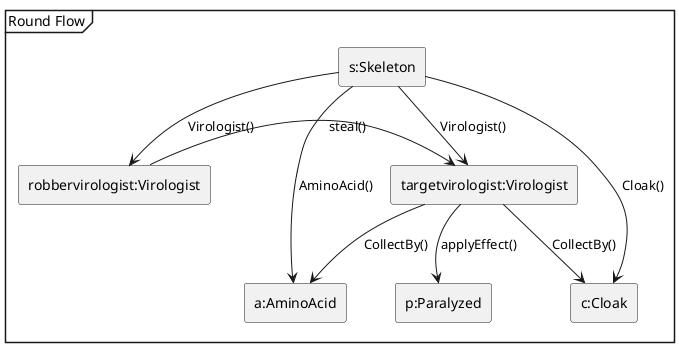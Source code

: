 @startuml

mainframe Round Flow

skinparam linestyle ortho
rectangle "s:Skeleton" as s
rectangle "targetvirologist:Virologist" as t
rectangle "robbervirologist:Virologist" as r
rectangle "c:Cloak" as c
rectangle "a:AminoAcid" as a
rectangle "p:Paralyzed" as p

s -down-> t:Virologist()
s -down-> c:Cloak()
s -down-> a:AminoAcid()
t -down-> a:CollectBy()
t -down-> c:CollectBy()
s -down-> r:Virologist()
t -down-> p:applyEffect()
r -right-> t:steal()
@enduml
